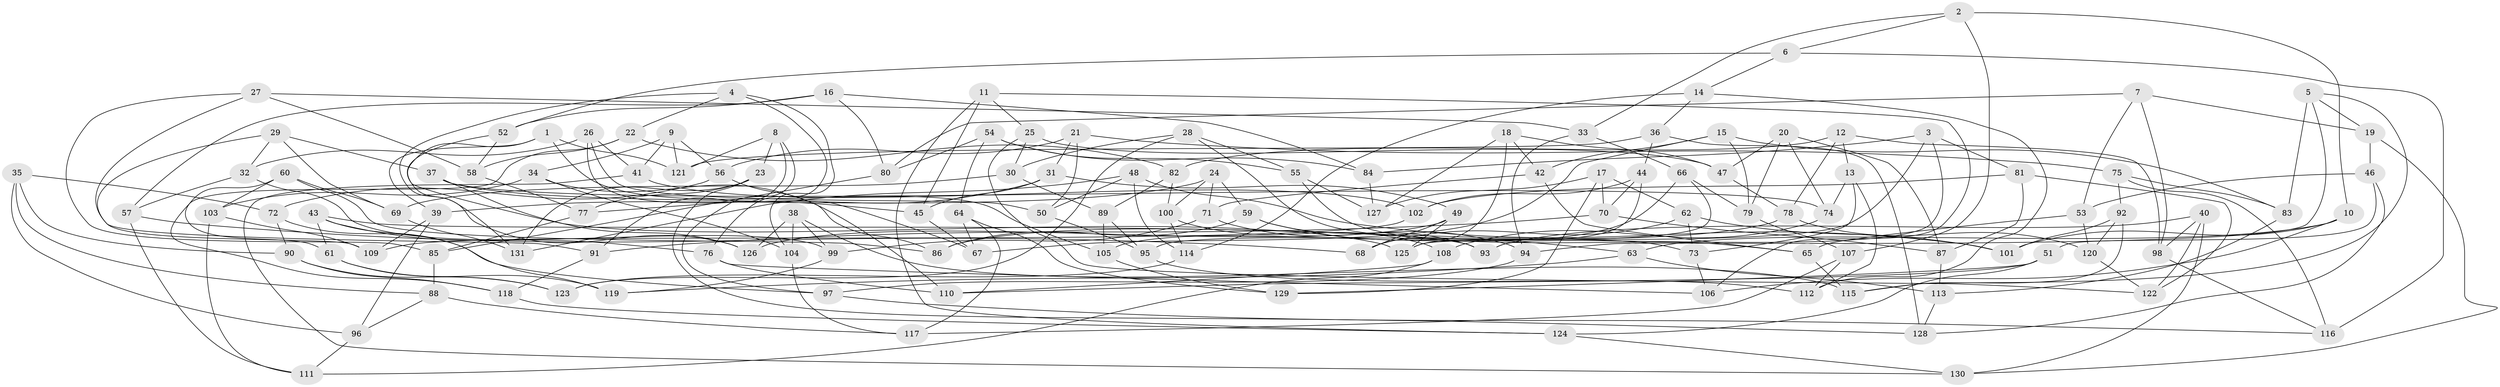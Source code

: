 // Generated by graph-tools (version 1.1) at 2025/26/03/09/25 03:26:59]
// undirected, 131 vertices, 262 edges
graph export_dot {
graph [start="1"]
  node [color=gray90,style=filled];
  1;
  2;
  3;
  4;
  5;
  6;
  7;
  8;
  9;
  10;
  11;
  12;
  13;
  14;
  15;
  16;
  17;
  18;
  19;
  20;
  21;
  22;
  23;
  24;
  25;
  26;
  27;
  28;
  29;
  30;
  31;
  32;
  33;
  34;
  35;
  36;
  37;
  38;
  39;
  40;
  41;
  42;
  43;
  44;
  45;
  46;
  47;
  48;
  49;
  50;
  51;
  52;
  53;
  54;
  55;
  56;
  57;
  58;
  59;
  60;
  61;
  62;
  63;
  64;
  65;
  66;
  67;
  68;
  69;
  70;
  71;
  72;
  73;
  74;
  75;
  76;
  77;
  78;
  79;
  80;
  81;
  82;
  83;
  84;
  85;
  86;
  87;
  88;
  89;
  90;
  91;
  92;
  93;
  94;
  95;
  96;
  97;
  98;
  99;
  100;
  101;
  102;
  103;
  104;
  105;
  106;
  107;
  108;
  109;
  110;
  111;
  112;
  113;
  114;
  115;
  116;
  117;
  118;
  119;
  120;
  121;
  122;
  123;
  124;
  125;
  126;
  127;
  128;
  129;
  130;
  131;
  1 -- 131;
  1 -- 121;
  1 -- 39;
  1 -- 105;
  2 -- 107;
  2 -- 33;
  2 -- 6;
  2 -- 10;
  3 -- 95;
  3 -- 81;
  3 -- 93;
  3 -- 84;
  4 -- 126;
  4 -- 22;
  4 -- 76;
  4 -- 104;
  5 -- 94;
  5 -- 83;
  5 -- 19;
  5 -- 115;
  6 -- 14;
  6 -- 116;
  6 -- 52;
  7 -- 98;
  7 -- 80;
  7 -- 53;
  7 -- 19;
  8 -- 121;
  8 -- 23;
  8 -- 97;
  8 -- 91;
  9 -- 56;
  9 -- 41;
  9 -- 121;
  9 -- 34;
  10 -- 101;
  10 -- 63;
  10 -- 106;
  11 -- 124;
  11 -- 25;
  11 -- 106;
  11 -- 45;
  12 -- 82;
  12 -- 98;
  12 -- 78;
  12 -- 13;
  13 -- 74;
  13 -- 73;
  13 -- 112;
  14 -- 36;
  14 -- 112;
  14 -- 114;
  15 -- 83;
  15 -- 67;
  15 -- 79;
  15 -- 42;
  16 -- 52;
  16 -- 84;
  16 -- 80;
  16 -- 57;
  17 -- 129;
  17 -- 127;
  17 -- 62;
  17 -- 70;
  18 -- 47;
  18 -- 127;
  18 -- 42;
  18 -- 68;
  19 -- 46;
  19 -- 130;
  20 -- 79;
  20 -- 87;
  20 -- 47;
  20 -- 74;
  21 -- 56;
  21 -- 31;
  21 -- 75;
  21 -- 50;
  22 -- 118;
  22 -- 58;
  22 -- 82;
  23 -- 131;
  23 -- 128;
  23 -- 77;
  24 -- 71;
  24 -- 39;
  24 -- 59;
  24 -- 100;
  25 -- 30;
  25 -- 47;
  25 -- 122;
  26 -- 67;
  26 -- 50;
  26 -- 32;
  26 -- 41;
  27 -- 91;
  27 -- 33;
  27 -- 58;
  27 -- 85;
  28 -- 123;
  28 -- 30;
  28 -- 73;
  28 -- 55;
  29 -- 69;
  29 -- 32;
  29 -- 109;
  29 -- 37;
  30 -- 69;
  30 -- 89;
  31 -- 77;
  31 -- 45;
  31 -- 49;
  32 -- 99;
  32 -- 57;
  33 -- 66;
  33 -- 94;
  34 -- 103;
  34 -- 104;
  34 -- 86;
  35 -- 88;
  35 -- 90;
  35 -- 72;
  35 -- 96;
  36 -- 128;
  36 -- 121;
  36 -- 44;
  37 -- 45;
  37 -- 126;
  37 -- 74;
  38 -- 126;
  38 -- 99;
  38 -- 115;
  38 -- 104;
  39 -- 109;
  39 -- 96;
  40 -- 93;
  40 -- 122;
  40 -- 130;
  40 -- 98;
  41 -- 130;
  41 -- 102;
  42 -- 65;
  42 -- 71;
  43 -- 93;
  43 -- 76;
  43 -- 61;
  43 -- 119;
  44 -- 125;
  44 -- 102;
  44 -- 70;
  45 -- 67;
  46 -- 128;
  46 -- 51;
  46 -- 53;
  47 -- 78;
  48 -- 101;
  48 -- 114;
  48 -- 131;
  48 -- 50;
  49 -- 126;
  49 -- 125;
  49 -- 68;
  50 -- 95;
  51 -- 129;
  51 -- 110;
  51 -- 124;
  52 -- 58;
  52 -- 125;
  53 -- 120;
  53 -- 65;
  54 -- 64;
  54 -- 55;
  54 -- 84;
  54 -- 80;
  55 -- 65;
  55 -- 127;
  56 -- 72;
  56 -- 110;
  57 -- 111;
  57 -- 68;
  58 -- 77;
  59 -- 86;
  59 -- 93;
  59 -- 63;
  60 -- 69;
  60 -- 86;
  60 -- 103;
  60 -- 61;
  61 -- 119;
  61 -- 123;
  62 -- 68;
  62 -- 73;
  62 -- 101;
  63 -- 113;
  63 -- 119;
  64 -- 67;
  64 -- 129;
  64 -- 117;
  65 -- 115;
  66 -- 105;
  66 -- 125;
  66 -- 79;
  69 -- 131;
  70 -- 91;
  70 -- 87;
  71 -- 99;
  71 -- 94;
  72 -- 97;
  72 -- 90;
  73 -- 106;
  74 -- 108;
  75 -- 83;
  75 -- 116;
  75 -- 92;
  76 -- 110;
  76 -- 106;
  77 -- 85;
  78 -- 120;
  78 -- 86;
  79 -- 107;
  80 -- 85;
  81 -- 87;
  81 -- 122;
  81 -- 102;
  82 -- 89;
  82 -- 100;
  83 -- 113;
  84 -- 127;
  85 -- 88;
  87 -- 113;
  88 -- 117;
  88 -- 96;
  89 -- 105;
  89 -- 95;
  90 -- 123;
  90 -- 118;
  91 -- 118;
  92 -- 101;
  92 -- 120;
  92 -- 115;
  94 -- 97;
  95 -- 112;
  96 -- 111;
  97 -- 116;
  98 -- 116;
  99 -- 119;
  100 -- 108;
  100 -- 114;
  102 -- 109;
  103 -- 109;
  103 -- 111;
  104 -- 117;
  105 -- 129;
  107 -- 117;
  107 -- 112;
  108 -- 110;
  108 -- 111;
  113 -- 128;
  114 -- 123;
  118 -- 124;
  120 -- 122;
  124 -- 130;
}
